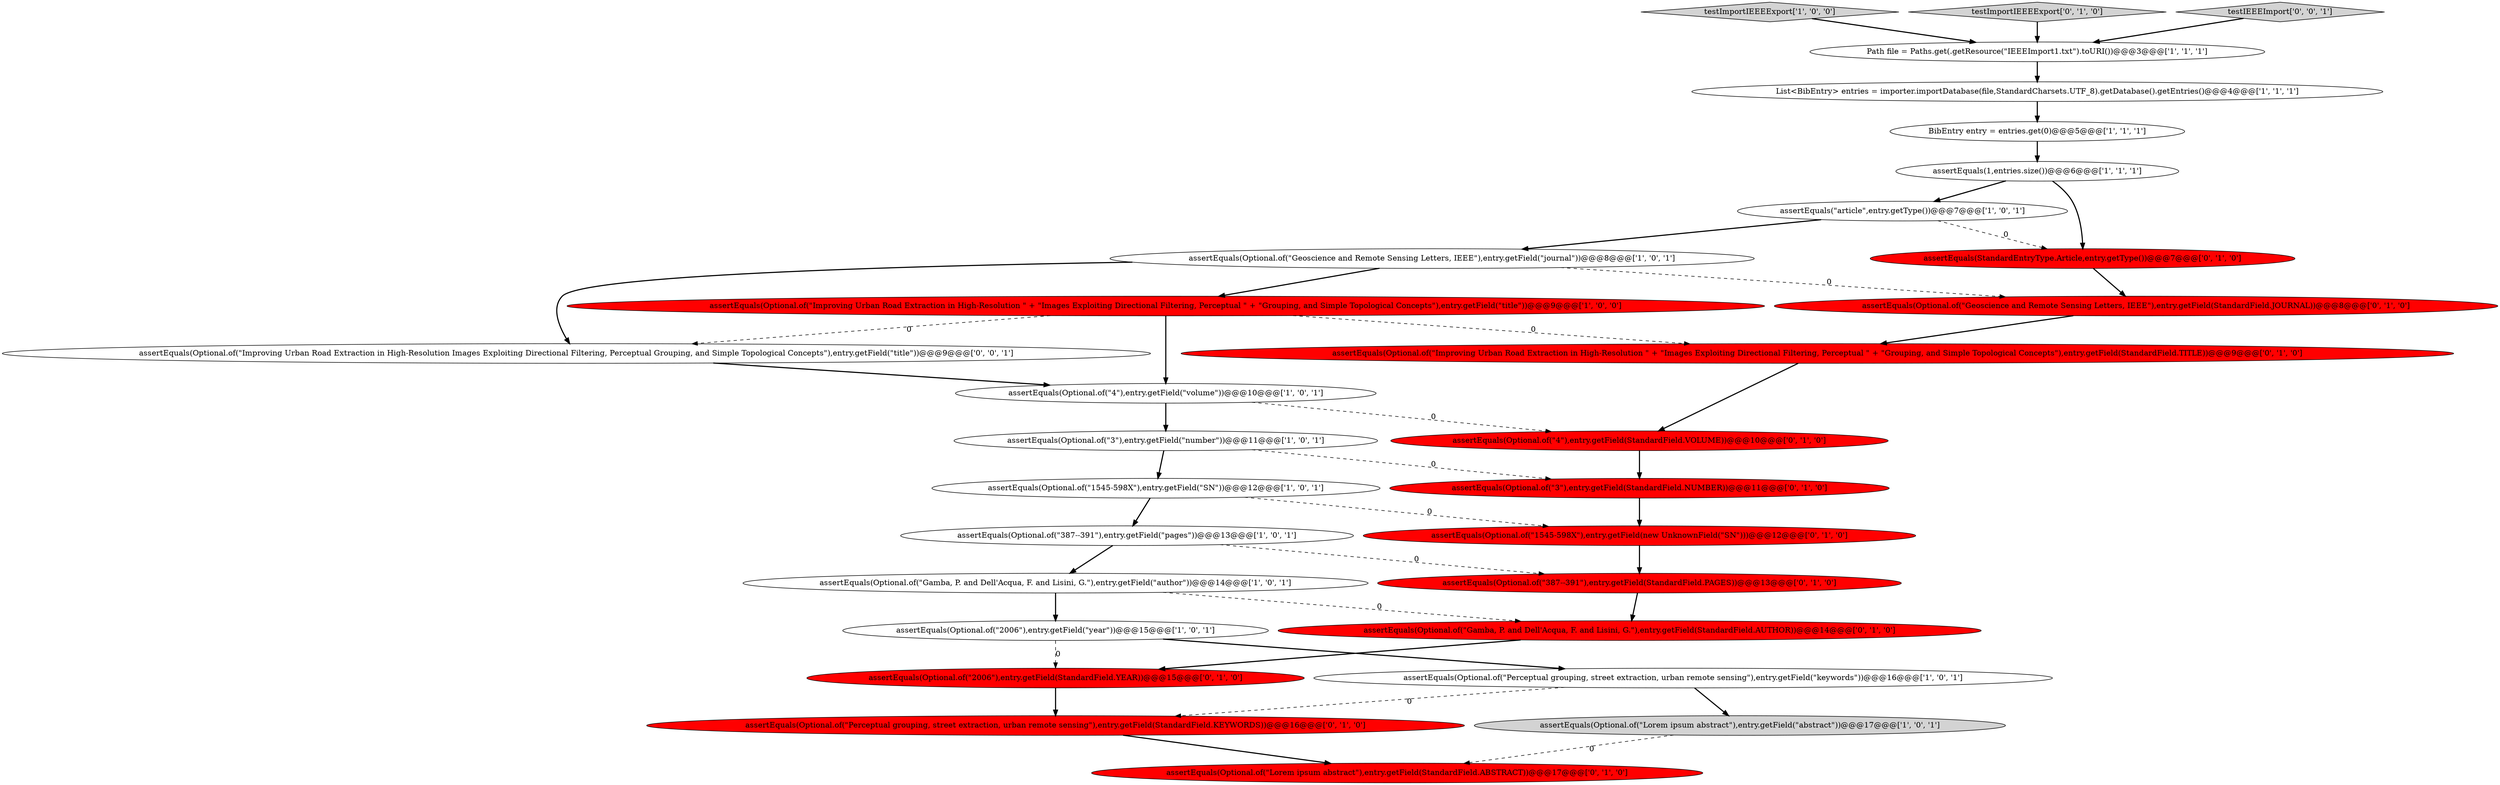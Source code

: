 digraph {
13 [style = filled, label = "testImportIEEEExport['1', '0', '0']", fillcolor = lightgray, shape = diamond image = "AAA0AAABBB1BBB"];
26 [style = filled, label = "assertEquals(Optional.of(\"4\"),entry.getField(StandardField.VOLUME))@@@10@@@['0', '1', '0']", fillcolor = red, shape = ellipse image = "AAA1AAABBB2BBB"];
12 [style = filled, label = "assertEquals(Optional.of(\"387--391\"),entry.getField(\"pages\"))@@@13@@@['1', '0', '1']", fillcolor = white, shape = ellipse image = "AAA0AAABBB1BBB"];
23 [style = filled, label = "testImportIEEEExport['0', '1', '0']", fillcolor = lightgray, shape = diamond image = "AAA0AAABBB2BBB"];
10 [style = filled, label = "assertEquals(Optional.of(\"Gamba, P. and Dell'Acqua, F. and Lisini, G.\"),entry.getField(\"author\"))@@@14@@@['1', '0', '1']", fillcolor = white, shape = ellipse image = "AAA0AAABBB1BBB"];
14 [style = filled, label = "BibEntry entry = entries.get(0)@@@5@@@['1', '1', '1']", fillcolor = white, shape = ellipse image = "AAA0AAABBB1BBB"];
24 [style = filled, label = "assertEquals(Optional.of(\"Gamba, P. and Dell'Acqua, F. and Lisini, G.\"),entry.getField(StandardField.AUTHOR))@@@14@@@['0', '1', '0']", fillcolor = red, shape = ellipse image = "AAA1AAABBB2BBB"];
4 [style = filled, label = "assertEquals(Optional.of(\"Geoscience and Remote Sensing Letters, IEEE\"),entry.getField(\"journal\"))@@@8@@@['1', '0', '1']", fillcolor = white, shape = ellipse image = "AAA0AAABBB1BBB"];
2 [style = filled, label = "assertEquals(Optional.of(\"4\"),entry.getField(\"volume\"))@@@10@@@['1', '0', '1']", fillcolor = white, shape = ellipse image = "AAA0AAABBB1BBB"];
6 [style = filled, label = "List<BibEntry> entries = importer.importDatabase(file,StandardCharsets.UTF_8).getDatabase().getEntries()@@@4@@@['1', '1', '1']", fillcolor = white, shape = ellipse image = "AAA0AAABBB1BBB"];
20 [style = filled, label = "assertEquals(Optional.of(\"Perceptual grouping, street extraction, urban remote sensing\"),entry.getField(StandardField.KEYWORDS))@@@16@@@['0', '1', '0']", fillcolor = red, shape = ellipse image = "AAA1AAABBB2BBB"];
1 [style = filled, label = "Path file = Paths.get(.getResource(\"IEEEImport1.txt\").toURI())@@@3@@@['1', '1', '1']", fillcolor = white, shape = ellipse image = "AAA0AAABBB1BBB"];
11 [style = filled, label = "assertEquals(\"article\",entry.getType())@@@7@@@['1', '0', '1']", fillcolor = white, shape = ellipse image = "AAA0AAABBB1BBB"];
16 [style = filled, label = "assertEquals(Optional.of(\"1545-598X\"),entry.getField(new UnknownField(\"SN\")))@@@12@@@['0', '1', '0']", fillcolor = red, shape = ellipse image = "AAA1AAABBB2BBB"];
21 [style = filled, label = "assertEquals(Optional.of(\"2006\"),entry.getField(StandardField.YEAR))@@@15@@@['0', '1', '0']", fillcolor = red, shape = ellipse image = "AAA1AAABBB2BBB"];
22 [style = filled, label = "assertEquals(Optional.of(\"Improving Urban Road Extraction in High-Resolution \" + \"Images Exploiting Directional Filtering, Perceptual \" + \"Grouping, and Simple Topological Concepts\"),entry.getField(StandardField.TITLE))@@@9@@@['0', '1', '0']", fillcolor = red, shape = ellipse image = "AAA1AAABBB2BBB"];
28 [style = filled, label = "testIEEEImport['0', '0', '1']", fillcolor = lightgray, shape = diamond image = "AAA0AAABBB3BBB"];
8 [style = filled, label = "assertEquals(1,entries.size())@@@6@@@['1', '1', '1']", fillcolor = white, shape = ellipse image = "AAA0AAABBB1BBB"];
19 [style = filled, label = "assertEquals(Optional.of(\"Lorem ipsum abstract\"),entry.getField(StandardField.ABSTRACT))@@@17@@@['0', '1', '0']", fillcolor = red, shape = ellipse image = "AAA1AAABBB2BBB"];
15 [style = filled, label = "assertEquals(Optional.of(\"2006\"),entry.getField(\"year\"))@@@15@@@['1', '0', '1']", fillcolor = white, shape = ellipse image = "AAA0AAABBB1BBB"];
29 [style = filled, label = "assertEquals(Optional.of(\"Improving Urban Road Extraction in High-Resolution Images Exploiting Directional Filtering, Perceptual Grouping, and Simple Topological Concepts\"),entry.getField(\"title\"))@@@9@@@['0', '0', '1']", fillcolor = white, shape = ellipse image = "AAA0AAABBB3BBB"];
0 [style = filled, label = "assertEquals(Optional.of(\"Improving Urban Road Extraction in High-Resolution \" + \"Images Exploiting Directional Filtering, Perceptual \" + \"Grouping, and Simple Topological Concepts\"),entry.getField(\"title\"))@@@9@@@['1', '0', '0']", fillcolor = red, shape = ellipse image = "AAA1AAABBB1BBB"];
27 [style = filled, label = "assertEquals(Optional.of(\"3\"),entry.getField(StandardField.NUMBER))@@@11@@@['0', '1', '0']", fillcolor = red, shape = ellipse image = "AAA1AAABBB2BBB"];
3 [style = filled, label = "assertEquals(Optional.of(\"Perceptual grouping, street extraction, urban remote sensing\"),entry.getField(\"keywords\"))@@@16@@@['1', '0', '1']", fillcolor = white, shape = ellipse image = "AAA0AAABBB1BBB"];
5 [style = filled, label = "assertEquals(Optional.of(\"Lorem ipsum abstract\"),entry.getField(\"abstract\"))@@@17@@@['1', '0', '1']", fillcolor = lightgray, shape = ellipse image = "AAA0AAABBB1BBB"];
25 [style = filled, label = "assertEquals(Optional.of(\"Geoscience and Remote Sensing Letters, IEEE\"),entry.getField(StandardField.JOURNAL))@@@8@@@['0', '1', '0']", fillcolor = red, shape = ellipse image = "AAA1AAABBB2BBB"];
9 [style = filled, label = "assertEquals(Optional.of(\"3\"),entry.getField(\"number\"))@@@11@@@['1', '0', '1']", fillcolor = white, shape = ellipse image = "AAA0AAABBB1BBB"];
7 [style = filled, label = "assertEquals(Optional.of(\"1545-598X\"),entry.getField(\"SN\"))@@@12@@@['1', '0', '1']", fillcolor = white, shape = ellipse image = "AAA0AAABBB1BBB"];
17 [style = filled, label = "assertEquals(StandardEntryType.Article,entry.getType())@@@7@@@['0', '1', '0']", fillcolor = red, shape = ellipse image = "AAA1AAABBB2BBB"];
18 [style = filled, label = "assertEquals(Optional.of(\"387--391\"),entry.getField(StandardField.PAGES))@@@13@@@['0', '1', '0']", fillcolor = red, shape = ellipse image = "AAA1AAABBB2BBB"];
22->26 [style = bold, label=""];
17->25 [style = bold, label=""];
18->24 [style = bold, label=""];
16->18 [style = bold, label=""];
10->15 [style = bold, label=""];
25->22 [style = bold, label=""];
7->12 [style = bold, label=""];
7->16 [style = dashed, label="0"];
0->2 [style = bold, label=""];
11->4 [style = bold, label=""];
9->27 [style = dashed, label="0"];
15->21 [style = dashed, label="0"];
4->29 [style = bold, label=""];
28->1 [style = bold, label=""];
11->17 [style = dashed, label="0"];
2->9 [style = bold, label=""];
27->16 [style = bold, label=""];
9->7 [style = bold, label=""];
15->3 [style = bold, label=""];
0->22 [style = dashed, label="0"];
13->1 [style = bold, label=""];
4->0 [style = bold, label=""];
6->14 [style = bold, label=""];
8->17 [style = bold, label=""];
4->25 [style = dashed, label="0"];
26->27 [style = bold, label=""];
3->5 [style = bold, label=""];
12->10 [style = bold, label=""];
1->6 [style = bold, label=""];
29->2 [style = bold, label=""];
21->20 [style = bold, label=""];
24->21 [style = bold, label=""];
3->20 [style = dashed, label="0"];
0->29 [style = dashed, label="0"];
23->1 [style = bold, label=""];
12->18 [style = dashed, label="0"];
14->8 [style = bold, label=""];
2->26 [style = dashed, label="0"];
20->19 [style = bold, label=""];
8->11 [style = bold, label=""];
5->19 [style = dashed, label="0"];
10->24 [style = dashed, label="0"];
}
